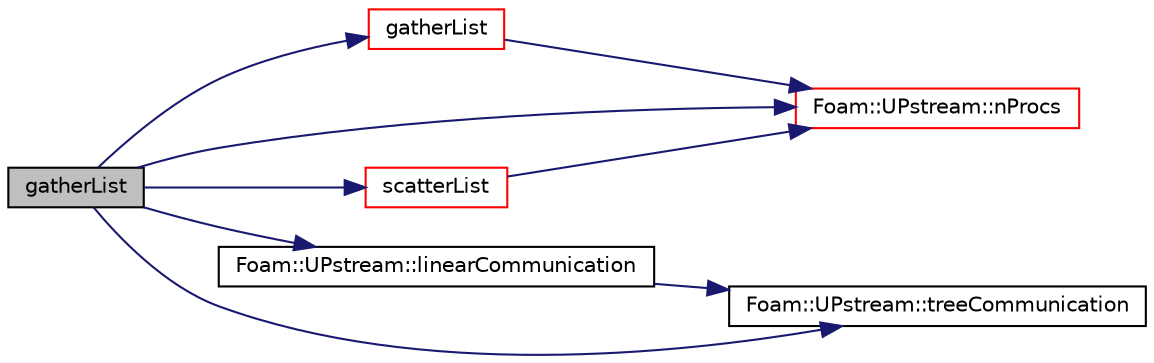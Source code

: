 digraph "gatherList"
{
  bgcolor="transparent";
  edge [fontname="Helvetica",fontsize="10",labelfontname="Helvetica",labelfontsize="10"];
  node [fontname="Helvetica",fontsize="10",shape=record];
  rankdir="LR";
  Node1 [label="gatherList",height=0.2,width=0.4,color="black", fillcolor="grey75", style="filled", fontcolor="black"];
  Node1 -> Node2 [color="midnightblue",fontsize="10",style="solid",fontname="Helvetica"];
  Node2 [label="gatherList",height=0.2,width=0.4,color="red",URL="$a02068.html#afbdf64fb42cd760690d51a9a321792d9",tooltip="Gather data but keep individual values separate. "];
  Node2 -> Node3 [color="midnightblue",fontsize="10",style="solid",fontname="Helvetica"];
  Node3 [label="Foam::UPstream::nProcs",height=0.2,width=0.4,color="red",URL="$a02880.html#aada0e04d8127eda8ee95be0772754a4f",tooltip="Number of processes in parallel run. "];
  Node1 -> Node4 [color="midnightblue",fontsize="10",style="solid",fontname="Helvetica"];
  Node4 [label="Foam::UPstream::linearCommunication",height=0.2,width=0.4,color="black",URL="$a02880.html#af7ec282f2581c26d06e2375a17174591",tooltip="Communication schedule for linear all-to-master (proc 0) "];
  Node4 -> Node5 [color="midnightblue",fontsize="10",style="solid",fontname="Helvetica"];
  Node5 [label="Foam::UPstream::treeCommunication",height=0.2,width=0.4,color="black",URL="$a02880.html#afaa38d3b4ac099268cc3081da637d147",tooltip="Communication schedule for tree all-to-master (proc 0) "];
  Node1 -> Node3 [color="midnightblue",fontsize="10",style="solid",fontname="Helvetica"];
  Node1 -> Node6 [color="midnightblue",fontsize="10",style="solid",fontname="Helvetica"];
  Node6 [label="scatterList",height=0.2,width=0.4,color="red",URL="$a02068.html#a23c38ee54f04c9d53a327db9edbdb7f0",tooltip="Scatter data. Reverse of gatherList. "];
  Node6 -> Node3 [color="midnightblue",fontsize="10",style="solid",fontname="Helvetica"];
  Node1 -> Node5 [color="midnightblue",fontsize="10",style="solid",fontname="Helvetica"];
}
